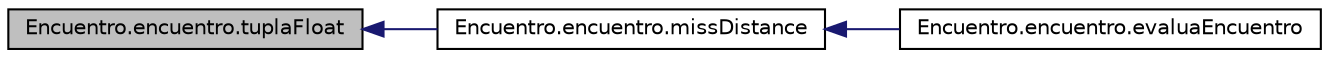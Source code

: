 digraph G
{
  edge [fontname="Helvetica",fontsize="10",labelfontname="Helvetica",labelfontsize="10"];
  node [fontname="Helvetica",fontsize="10",shape=record];
  rankdir="LR";
  Node1 [label="Encuentro.encuentro.tuplaFloat",height=0.2,width=0.4,color="black", fillcolor="grey75", style="filled" fontcolor="black"];
  Node1 -> Node2 [dir="back",color="midnightblue",fontsize="10",style="solid",fontname="Helvetica"];
  Node2 [label="Encuentro.encuentro.missDistance",height=0.2,width=0.4,color="black", fillcolor="white", style="filled",URL="$namespace_encuentro_1_1encuentro.html#af5bf84a05443cd6e86421f26bdc46d43"];
  Node2 -> Node3 [dir="back",color="midnightblue",fontsize="10",style="solid",fontname="Helvetica"];
  Node3 [label="Encuentro.encuentro.evaluaEncuentro",height=0.2,width=0.4,color="black", fillcolor="white", style="filled",URL="$namespace_encuentro_1_1encuentro.html#a66b86e3c3dd2cc97e609bc8a21c400b9"];
}

